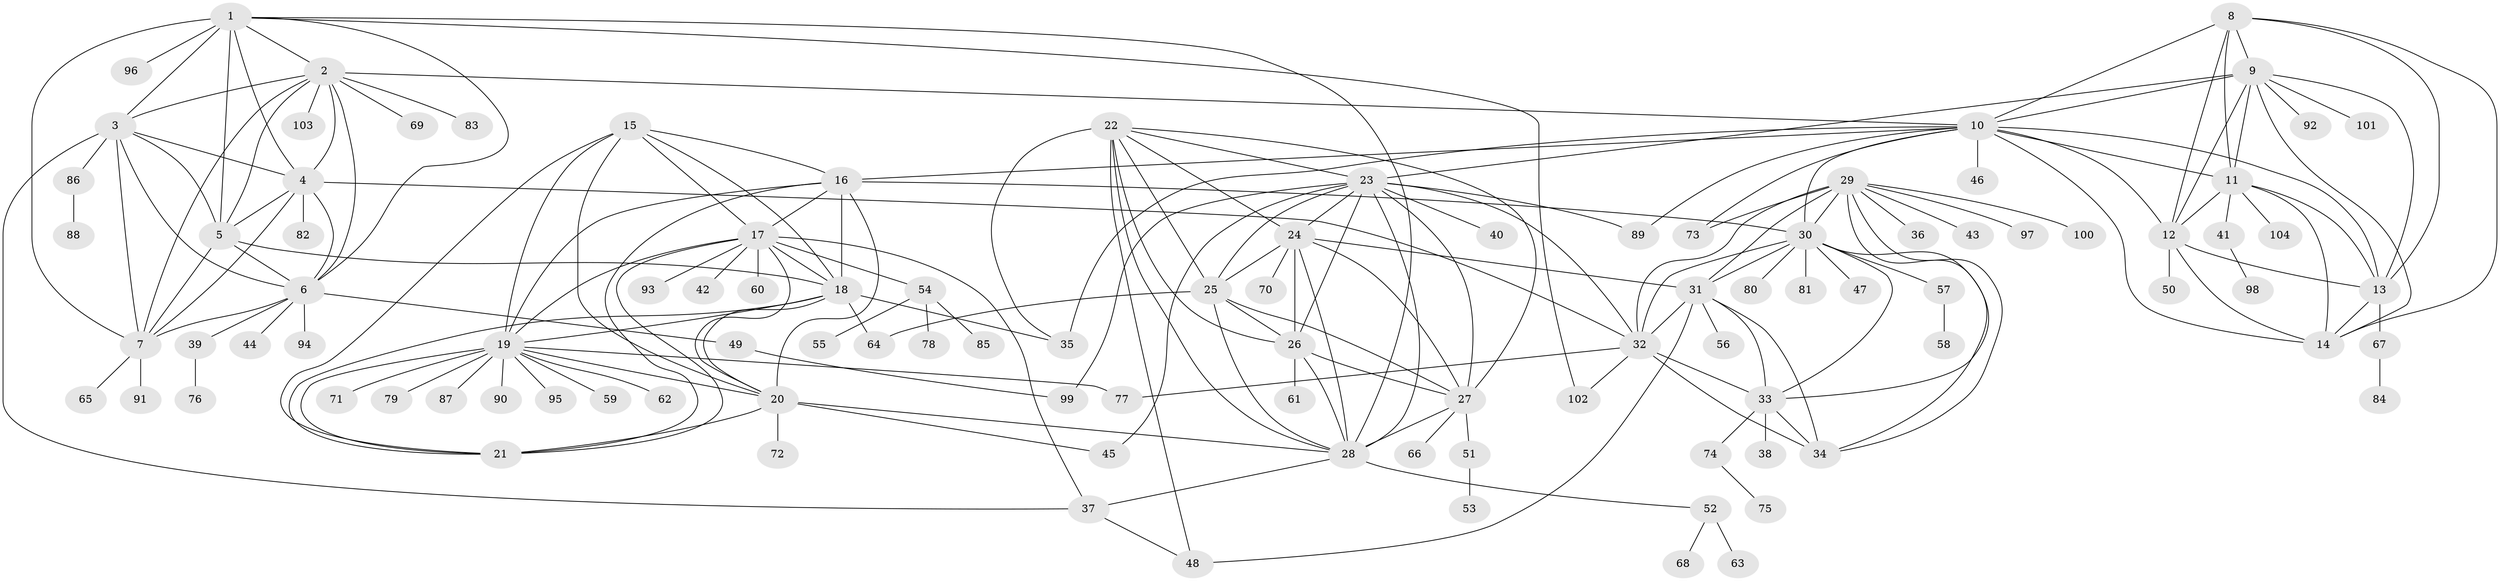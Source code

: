 // original degree distribution, {10: 0.03424657534246575, 11: 0.02054794520547945, 9: 0.07534246575342465, 7: 0.0273972602739726, 14: 0.0136986301369863, 8: 0.0273972602739726, 6: 0.0136986301369863, 12: 0.0136986301369863, 13: 0.0136986301369863, 2: 0.14383561643835616, 1: 0.5684931506849316, 3: 0.03424657534246575, 4: 0.0136986301369863}
// Generated by graph-tools (version 1.1) at 2025/52/03/04/25 22:52:15]
// undirected, 104 vertices, 193 edges
graph export_dot {
  node [color=gray90,style=filled];
  1;
  2;
  3;
  4;
  5;
  6;
  7;
  8;
  9;
  10;
  11;
  12;
  13;
  14;
  15;
  16;
  17;
  18;
  19;
  20;
  21;
  22;
  23;
  24;
  25;
  26;
  27;
  28;
  29;
  30;
  31;
  32;
  33;
  34;
  35;
  36;
  37;
  38;
  39;
  40;
  41;
  42;
  43;
  44;
  45;
  46;
  47;
  48;
  49;
  50;
  51;
  52;
  53;
  54;
  55;
  56;
  57;
  58;
  59;
  60;
  61;
  62;
  63;
  64;
  65;
  66;
  67;
  68;
  69;
  70;
  71;
  72;
  73;
  74;
  75;
  76;
  77;
  78;
  79;
  80;
  81;
  82;
  83;
  84;
  85;
  86;
  87;
  88;
  89;
  90;
  91;
  92;
  93;
  94;
  95;
  96;
  97;
  98;
  99;
  100;
  101;
  102;
  103;
  104;
  1 -- 2 [weight=1.0];
  1 -- 3 [weight=1.0];
  1 -- 4 [weight=1.0];
  1 -- 5 [weight=1.0];
  1 -- 6 [weight=1.0];
  1 -- 7 [weight=1.0];
  1 -- 28 [weight=1.0];
  1 -- 96 [weight=1.0];
  1 -- 102 [weight=1.0];
  2 -- 3 [weight=1.0];
  2 -- 4 [weight=1.0];
  2 -- 5 [weight=1.0];
  2 -- 6 [weight=1.0];
  2 -- 7 [weight=1.0];
  2 -- 10 [weight=1.0];
  2 -- 69 [weight=1.0];
  2 -- 83 [weight=1.0];
  2 -- 103 [weight=1.0];
  3 -- 4 [weight=1.0];
  3 -- 5 [weight=1.0];
  3 -- 6 [weight=1.0];
  3 -- 7 [weight=1.0];
  3 -- 37 [weight=1.0];
  3 -- 86 [weight=1.0];
  4 -- 5 [weight=1.0];
  4 -- 6 [weight=1.0];
  4 -- 7 [weight=1.0];
  4 -- 32 [weight=1.0];
  4 -- 82 [weight=1.0];
  5 -- 6 [weight=1.0];
  5 -- 7 [weight=1.0];
  5 -- 18 [weight=1.0];
  6 -- 7 [weight=1.0];
  6 -- 39 [weight=1.0];
  6 -- 44 [weight=1.0];
  6 -- 49 [weight=1.0];
  6 -- 94 [weight=1.0];
  7 -- 65 [weight=1.0];
  7 -- 91 [weight=1.0];
  8 -- 9 [weight=1.0];
  8 -- 10 [weight=1.0];
  8 -- 11 [weight=1.0];
  8 -- 12 [weight=1.0];
  8 -- 13 [weight=1.0];
  8 -- 14 [weight=1.0];
  9 -- 10 [weight=1.0];
  9 -- 11 [weight=1.0];
  9 -- 12 [weight=1.0];
  9 -- 13 [weight=1.0];
  9 -- 14 [weight=1.0];
  9 -- 23 [weight=1.0];
  9 -- 92 [weight=1.0];
  9 -- 101 [weight=1.0];
  10 -- 11 [weight=1.0];
  10 -- 12 [weight=1.0];
  10 -- 13 [weight=1.0];
  10 -- 14 [weight=1.0];
  10 -- 16 [weight=1.0];
  10 -- 30 [weight=1.0];
  10 -- 35 [weight=1.0];
  10 -- 46 [weight=1.0];
  10 -- 73 [weight=1.0];
  10 -- 89 [weight=1.0];
  11 -- 12 [weight=1.0];
  11 -- 13 [weight=1.0];
  11 -- 14 [weight=1.0];
  11 -- 41 [weight=1.0];
  11 -- 104 [weight=1.0];
  12 -- 13 [weight=1.0];
  12 -- 14 [weight=2.0];
  12 -- 50 [weight=1.0];
  13 -- 14 [weight=1.0];
  13 -- 67 [weight=1.0];
  15 -- 16 [weight=1.0];
  15 -- 17 [weight=1.0];
  15 -- 18 [weight=1.0];
  15 -- 19 [weight=1.0];
  15 -- 20 [weight=1.0];
  15 -- 21 [weight=1.0];
  16 -- 17 [weight=1.0];
  16 -- 18 [weight=1.0];
  16 -- 19 [weight=1.0];
  16 -- 20 [weight=1.0];
  16 -- 21 [weight=1.0];
  16 -- 30 [weight=1.0];
  17 -- 18 [weight=1.0];
  17 -- 19 [weight=1.0];
  17 -- 20 [weight=1.0];
  17 -- 21 [weight=1.0];
  17 -- 37 [weight=1.0];
  17 -- 42 [weight=1.0];
  17 -- 54 [weight=1.0];
  17 -- 60 [weight=1.0];
  17 -- 93 [weight=1.0];
  18 -- 19 [weight=1.0];
  18 -- 20 [weight=1.0];
  18 -- 21 [weight=1.0];
  18 -- 35 [weight=1.0];
  18 -- 64 [weight=1.0];
  19 -- 20 [weight=1.0];
  19 -- 21 [weight=1.0];
  19 -- 59 [weight=1.0];
  19 -- 62 [weight=1.0];
  19 -- 71 [weight=1.0];
  19 -- 77 [weight=1.0];
  19 -- 79 [weight=1.0];
  19 -- 87 [weight=1.0];
  19 -- 90 [weight=1.0];
  19 -- 95 [weight=1.0];
  20 -- 21 [weight=1.0];
  20 -- 28 [weight=1.0];
  20 -- 45 [weight=1.0];
  20 -- 72 [weight=1.0];
  22 -- 23 [weight=1.0];
  22 -- 24 [weight=1.0];
  22 -- 25 [weight=1.0];
  22 -- 26 [weight=1.0];
  22 -- 27 [weight=1.0];
  22 -- 28 [weight=1.0];
  22 -- 35 [weight=1.0];
  22 -- 48 [weight=1.0];
  23 -- 24 [weight=1.0];
  23 -- 25 [weight=1.0];
  23 -- 26 [weight=1.0];
  23 -- 27 [weight=1.0];
  23 -- 28 [weight=1.0];
  23 -- 32 [weight=1.0];
  23 -- 40 [weight=1.0];
  23 -- 45 [weight=1.0];
  23 -- 89 [weight=1.0];
  23 -- 99 [weight=1.0];
  24 -- 25 [weight=1.0];
  24 -- 26 [weight=1.0];
  24 -- 27 [weight=1.0];
  24 -- 28 [weight=1.0];
  24 -- 31 [weight=1.0];
  24 -- 70 [weight=1.0];
  25 -- 26 [weight=1.0];
  25 -- 27 [weight=1.0];
  25 -- 28 [weight=1.0];
  25 -- 64 [weight=1.0];
  26 -- 27 [weight=1.0];
  26 -- 28 [weight=1.0];
  26 -- 61 [weight=2.0];
  27 -- 28 [weight=1.0];
  27 -- 51 [weight=1.0];
  27 -- 66 [weight=1.0];
  28 -- 37 [weight=1.0];
  28 -- 52 [weight=1.0];
  29 -- 30 [weight=1.0];
  29 -- 31 [weight=1.0];
  29 -- 32 [weight=2.0];
  29 -- 33 [weight=1.0];
  29 -- 34 [weight=1.0];
  29 -- 36 [weight=1.0];
  29 -- 43 [weight=1.0];
  29 -- 73 [weight=1.0];
  29 -- 97 [weight=1.0];
  29 -- 100 [weight=1.0];
  30 -- 31 [weight=1.0];
  30 -- 32 [weight=2.0];
  30 -- 33 [weight=1.0];
  30 -- 34 [weight=1.0];
  30 -- 47 [weight=1.0];
  30 -- 57 [weight=1.0];
  30 -- 80 [weight=1.0];
  30 -- 81 [weight=1.0];
  31 -- 32 [weight=2.0];
  31 -- 33 [weight=1.0];
  31 -- 34 [weight=1.0];
  31 -- 48 [weight=1.0];
  31 -- 56 [weight=1.0];
  32 -- 33 [weight=2.0];
  32 -- 34 [weight=5.0];
  32 -- 77 [weight=1.0];
  32 -- 102 [weight=1.0];
  33 -- 34 [weight=1.0];
  33 -- 38 [weight=1.0];
  33 -- 74 [weight=1.0];
  37 -- 48 [weight=1.0];
  39 -- 76 [weight=1.0];
  41 -- 98 [weight=1.0];
  49 -- 99 [weight=1.0];
  51 -- 53 [weight=1.0];
  52 -- 63 [weight=1.0];
  52 -- 68 [weight=1.0];
  54 -- 55 [weight=1.0];
  54 -- 78 [weight=1.0];
  54 -- 85 [weight=1.0];
  57 -- 58 [weight=1.0];
  67 -- 84 [weight=1.0];
  74 -- 75 [weight=1.0];
  86 -- 88 [weight=1.0];
}
